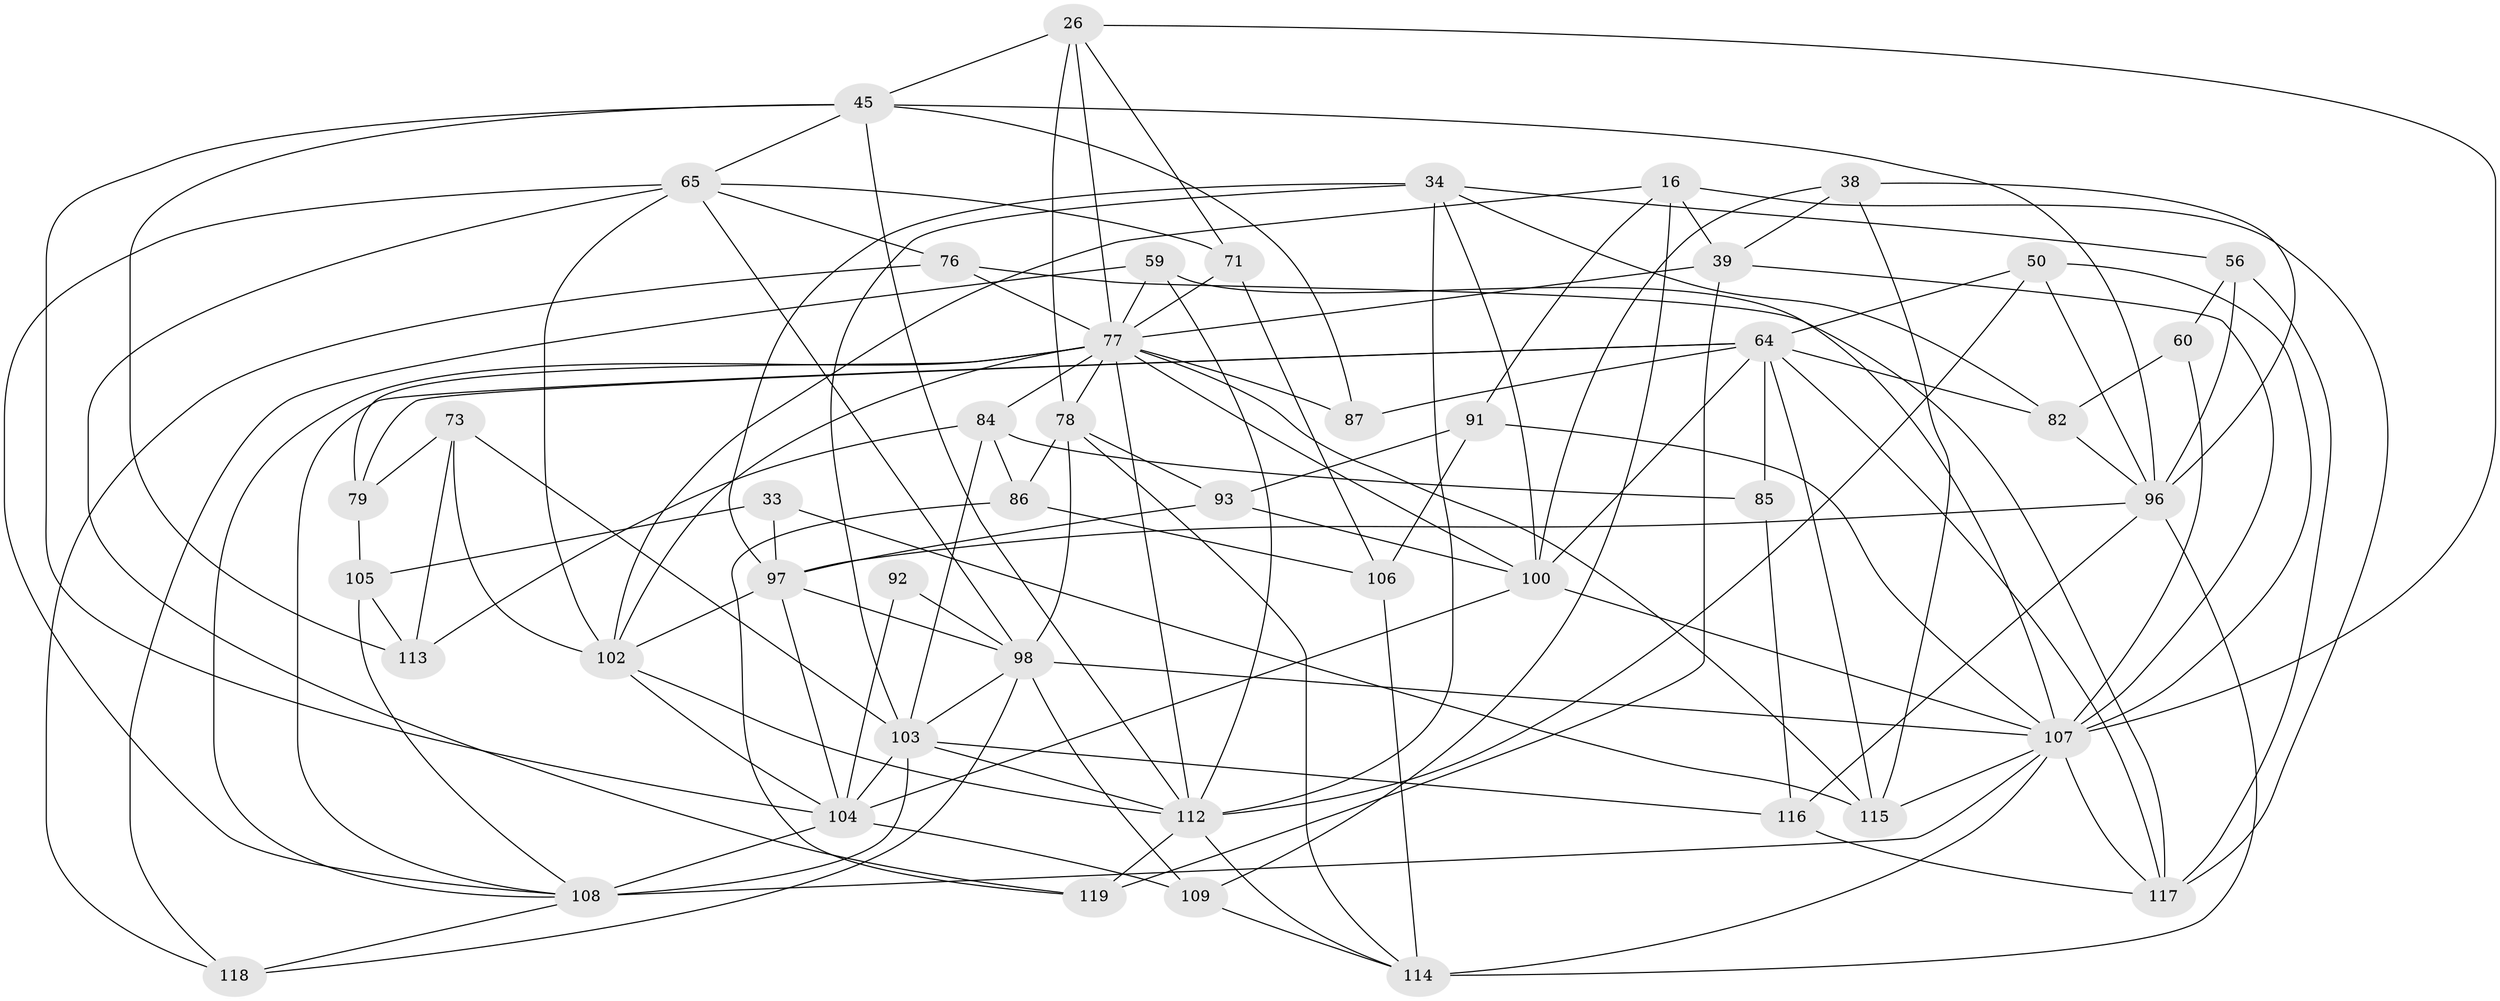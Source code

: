 // original degree distribution, {4: 1.0}
// Generated by graph-tools (version 1.1) at 2025/01/03/04/25 22:01:18]
// undirected, 47 vertices, 129 edges
graph export_dot {
graph [start="1"]
  node [color=gray90,style=filled];
  16 [super="+5"];
  26 [super="+4+24"];
  33;
  34 [super="+7+19"];
  38;
  39 [super="+20"];
  45 [super="+32"];
  50 [super="+28"];
  56 [super="+27"];
  59;
  60;
  64 [super="+10+12+40"];
  65 [super="+9+57"];
  71 [super="+14"];
  73;
  76;
  77 [super="+46+58"];
  78 [super="+75"];
  79;
  82;
  84 [super="+53"];
  85;
  86;
  87;
  91;
  92;
  93;
  96 [super="+1+17+67"];
  97 [super="+88"];
  98 [super="+15+61+94"];
  100 [super="+66"];
  102 [super="+74"];
  103 [super="+89+69"];
  104 [super="+6+55+101"];
  105;
  106;
  107 [super="+41+62+63+48+99"];
  108 [super="+95"];
  109;
  112 [super="+49+111+110"];
  113;
  114 [super="+81"];
  115 [super="+8"];
  116 [super="+47"];
  117 [super="+90+54"];
  118;
  119;
  16 -- 39 [weight=2];
  16 -- 91;
  16 -- 117;
  16 -- 109;
  16 -- 102;
  26 -- 78 [weight=2];
  26 -- 45 [weight=2];
  26 -- 71 [weight=2];
  26 -- 107;
  26 -- 77;
  33 -- 105;
  33 -- 115 [weight=2];
  33 -- 97;
  34 -- 56;
  34 -- 100 [weight=2];
  34 -- 112;
  34 -- 82;
  34 -- 97 [weight=2];
  34 -- 103;
  38 -- 115;
  38 -- 100;
  38 -- 39;
  38 -- 96;
  39 -- 119;
  39 -- 107;
  39 -- 77;
  45 -- 112 [weight=2];
  45 -- 96 [weight=2];
  45 -- 65;
  45 -- 104;
  45 -- 113;
  45 -- 87;
  50 -- 64;
  50 -- 96;
  50 -- 107 [weight=2];
  50 -- 112 [weight=2];
  56 -- 60 [weight=2];
  56 -- 117 [weight=2];
  56 -- 96;
  59 -- 112;
  59 -- 118;
  59 -- 107;
  59 -- 77;
  60 -- 82;
  60 -- 107;
  64 -- 100;
  64 -- 115;
  64 -- 87 [weight=2];
  64 -- 82;
  64 -- 85 [weight=2];
  64 -- 79;
  64 -- 117;
  64 -- 108 [weight=2];
  65 -- 71 [weight=2];
  65 -- 119;
  65 -- 76;
  65 -- 98;
  65 -- 108;
  65 -- 102;
  71 -- 106;
  71 -- 77;
  73 -- 79;
  73 -- 102;
  73 -- 113;
  73 -- 103;
  76 -- 118;
  76 -- 117;
  76 -- 77;
  77 -- 78 [weight=2];
  77 -- 100;
  77 -- 102;
  77 -- 108;
  77 -- 79;
  77 -- 115;
  77 -- 84 [weight=2];
  77 -- 87;
  77 -- 112;
  78 -- 86;
  78 -- 98 [weight=3];
  78 -- 93;
  78 -- 114;
  79 -- 105;
  82 -- 96;
  84 -- 86;
  84 -- 113;
  84 -- 85;
  84 -- 103;
  85 -- 116;
  86 -- 119;
  86 -- 106;
  91 -- 93;
  91 -- 106;
  91 -- 107;
  92 -- 104 [weight=3];
  92 -- 98;
  93 -- 100;
  93 -- 97;
  96 -- 97 [weight=2];
  96 -- 116 [weight=2];
  96 -- 114 [weight=2];
  97 -- 102 [weight=2];
  97 -- 104;
  97 -- 98;
  98 -- 103 [weight=3];
  98 -- 109;
  98 -- 118;
  98 -- 107 [weight=3];
  100 -- 104;
  100 -- 107;
  102 -- 112;
  102 -- 104;
  103 -- 104 [weight=2];
  103 -- 116;
  103 -- 108 [weight=2];
  103 -- 112;
  104 -- 108 [weight=2];
  104 -- 109;
  105 -- 113;
  105 -- 108;
  106 -- 114;
  107 -- 117;
  107 -- 108 [weight=2];
  107 -- 115;
  107 -- 114;
  108 -- 118;
  109 -- 114;
  112 -- 119;
  112 -- 114 [weight=2];
  116 -- 117 [weight=2];
}

